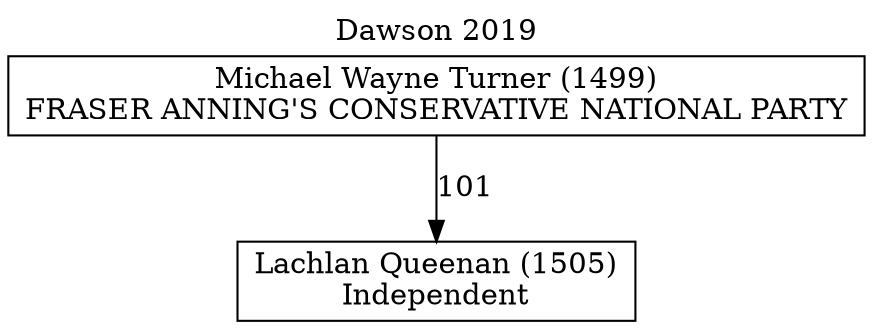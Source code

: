 // House preference flow
digraph "Lachlan Queenan (1505)_Dawson_2019" {
	graph [label="Dawson 2019" labelloc=t mclimit=10]
	node [shape=box]
	"Lachlan Queenan (1505)" [label="Lachlan Queenan (1505)
Independent"]
	"Michael Wayne Turner (1499)" [label="Michael Wayne Turner (1499)
FRASER ANNING'S CONSERVATIVE NATIONAL PARTY"]
	"Michael Wayne Turner (1499)" -> "Lachlan Queenan (1505)" [label=101]
}
